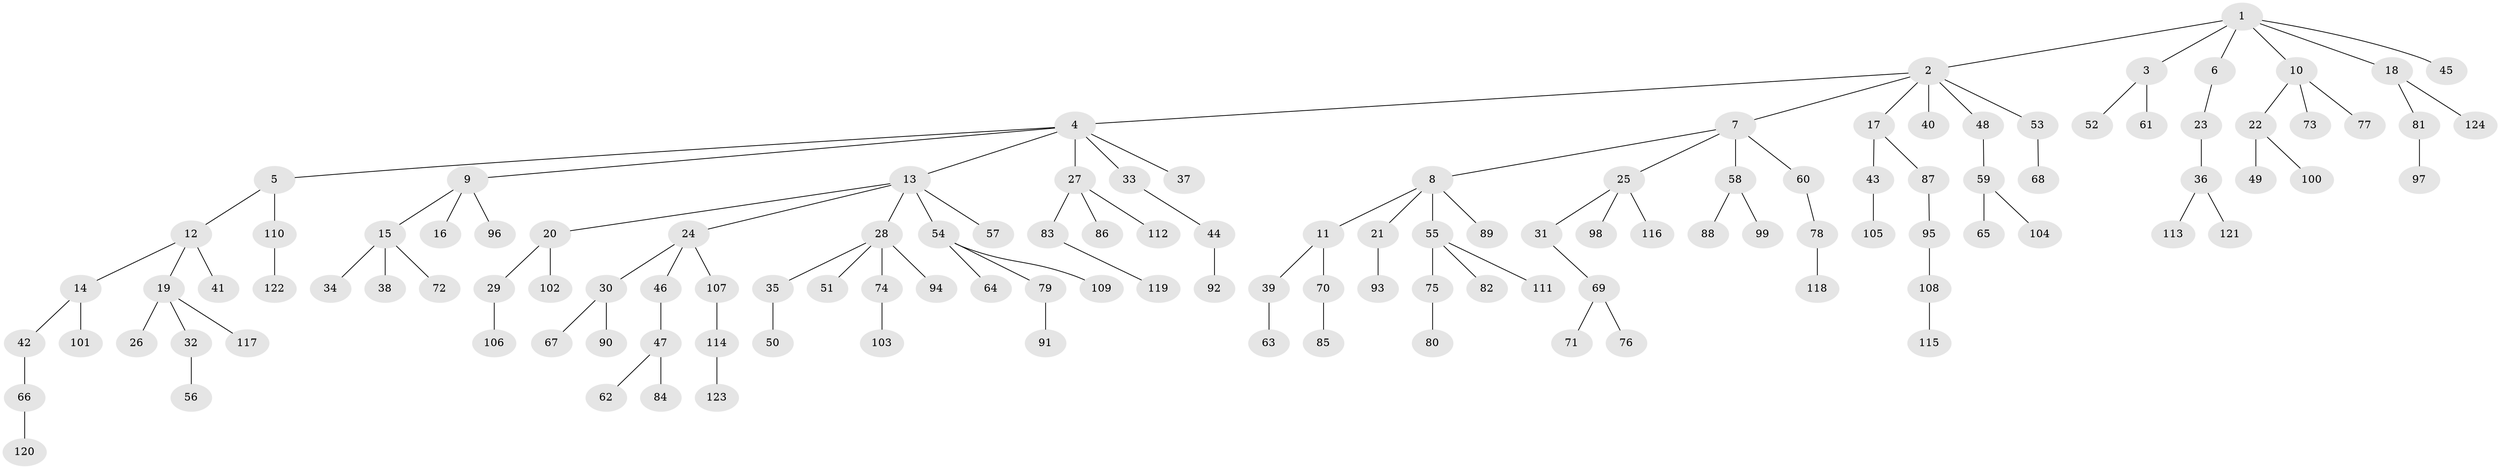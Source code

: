 // coarse degree distribution, {11: 0.013513513513513514, 2: 0.20270270270270271, 7: 0.013513513513513514, 3: 0.13513513513513514, 5: 0.013513513513513514, 4: 0.05405405405405406, 6: 0.013513513513513514, 1: 0.5540540540540541}
// Generated by graph-tools (version 1.1) at 2025/19/03/04/25 18:19:17]
// undirected, 124 vertices, 123 edges
graph export_dot {
graph [start="1"]
  node [color=gray90,style=filled];
  1;
  2;
  3;
  4;
  5;
  6;
  7;
  8;
  9;
  10;
  11;
  12;
  13;
  14;
  15;
  16;
  17;
  18;
  19;
  20;
  21;
  22;
  23;
  24;
  25;
  26;
  27;
  28;
  29;
  30;
  31;
  32;
  33;
  34;
  35;
  36;
  37;
  38;
  39;
  40;
  41;
  42;
  43;
  44;
  45;
  46;
  47;
  48;
  49;
  50;
  51;
  52;
  53;
  54;
  55;
  56;
  57;
  58;
  59;
  60;
  61;
  62;
  63;
  64;
  65;
  66;
  67;
  68;
  69;
  70;
  71;
  72;
  73;
  74;
  75;
  76;
  77;
  78;
  79;
  80;
  81;
  82;
  83;
  84;
  85;
  86;
  87;
  88;
  89;
  90;
  91;
  92;
  93;
  94;
  95;
  96;
  97;
  98;
  99;
  100;
  101;
  102;
  103;
  104;
  105;
  106;
  107;
  108;
  109;
  110;
  111;
  112;
  113;
  114;
  115;
  116;
  117;
  118;
  119;
  120;
  121;
  122;
  123;
  124;
  1 -- 2;
  1 -- 3;
  1 -- 6;
  1 -- 10;
  1 -- 18;
  1 -- 45;
  2 -- 4;
  2 -- 7;
  2 -- 17;
  2 -- 40;
  2 -- 48;
  2 -- 53;
  3 -- 52;
  3 -- 61;
  4 -- 5;
  4 -- 9;
  4 -- 13;
  4 -- 27;
  4 -- 33;
  4 -- 37;
  5 -- 12;
  5 -- 110;
  6 -- 23;
  7 -- 8;
  7 -- 25;
  7 -- 58;
  7 -- 60;
  8 -- 11;
  8 -- 21;
  8 -- 55;
  8 -- 89;
  9 -- 15;
  9 -- 16;
  9 -- 96;
  10 -- 22;
  10 -- 73;
  10 -- 77;
  11 -- 39;
  11 -- 70;
  12 -- 14;
  12 -- 19;
  12 -- 41;
  13 -- 20;
  13 -- 24;
  13 -- 28;
  13 -- 54;
  13 -- 57;
  14 -- 42;
  14 -- 101;
  15 -- 34;
  15 -- 38;
  15 -- 72;
  17 -- 43;
  17 -- 87;
  18 -- 81;
  18 -- 124;
  19 -- 26;
  19 -- 32;
  19 -- 117;
  20 -- 29;
  20 -- 102;
  21 -- 93;
  22 -- 49;
  22 -- 100;
  23 -- 36;
  24 -- 30;
  24 -- 46;
  24 -- 107;
  25 -- 31;
  25 -- 98;
  25 -- 116;
  27 -- 83;
  27 -- 86;
  27 -- 112;
  28 -- 35;
  28 -- 51;
  28 -- 74;
  28 -- 94;
  29 -- 106;
  30 -- 67;
  30 -- 90;
  31 -- 69;
  32 -- 56;
  33 -- 44;
  35 -- 50;
  36 -- 113;
  36 -- 121;
  39 -- 63;
  42 -- 66;
  43 -- 105;
  44 -- 92;
  46 -- 47;
  47 -- 62;
  47 -- 84;
  48 -- 59;
  53 -- 68;
  54 -- 64;
  54 -- 79;
  54 -- 109;
  55 -- 75;
  55 -- 82;
  55 -- 111;
  58 -- 88;
  58 -- 99;
  59 -- 65;
  59 -- 104;
  60 -- 78;
  66 -- 120;
  69 -- 71;
  69 -- 76;
  70 -- 85;
  74 -- 103;
  75 -- 80;
  78 -- 118;
  79 -- 91;
  81 -- 97;
  83 -- 119;
  87 -- 95;
  95 -- 108;
  107 -- 114;
  108 -- 115;
  110 -- 122;
  114 -- 123;
}
